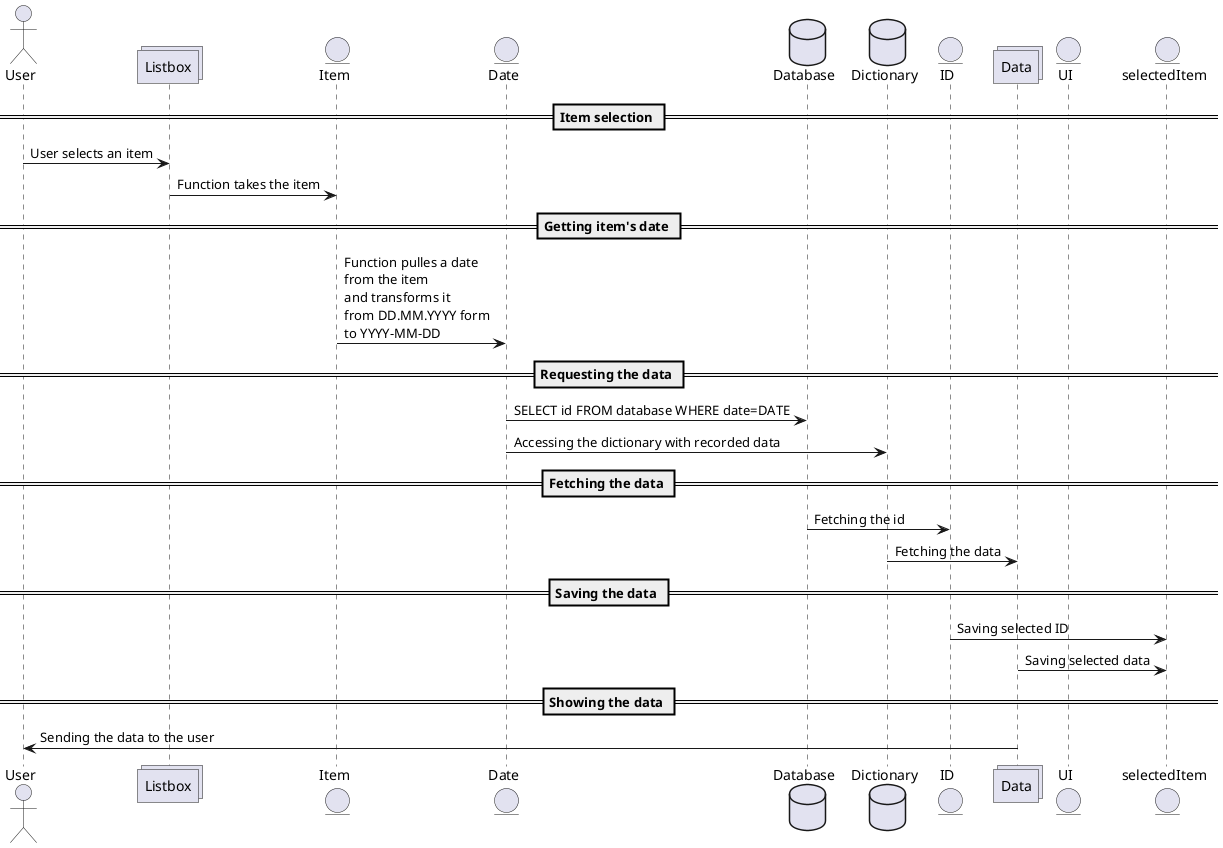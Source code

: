 @startuml SelectItemMethodDescription

actor       User       as USER
collections Listbox as LISTBOX
entity Item as ITEM
entity Date as DATE
database Database as DB
database Dictionary as DICT
entity ID as ID
collections Data as DATA
entity UI as UI
entity selectedItem as SELECTEDITEM

== Item selection ==

USER -> LISTBOX: User selects an item
LISTBOX -> ITEM: Function takes the item

== Getting item's date ==

ITEM -> DATE: Function pulles a date\nfrom the item\nand transforms it\nfrom DD.MM.YYYY form\nto YYYY-MM-DD

== Requesting the data ==

DATE -> DB: SELECT id FROM database WHERE date=DATE
DATE -> DICT: Accessing the dictionary with recorded data

== Fetching the data ==

DB -> ID: Fetching the id
DICT -> DATA: Fetching the data

== Saving the data ==

ID -> SELECTEDITEM: Saving selected ID
DATA -> SELECTEDITEM: Saving selected data

== Showing the data ==

DATA -> USER: Sending the data to the user 
